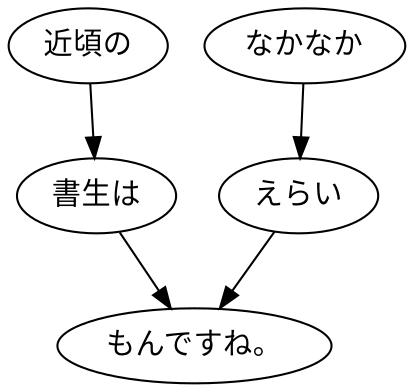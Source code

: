 digraph graph7523 {
	node0 [label="近頃の"];
	node1 [label="書生は"];
	node2 [label="なかなか"];
	node3 [label="えらい"];
	node4 [label="もんですね。"];
	node0 -> node1;
	node1 -> node4;
	node2 -> node3;
	node3 -> node4;
}
